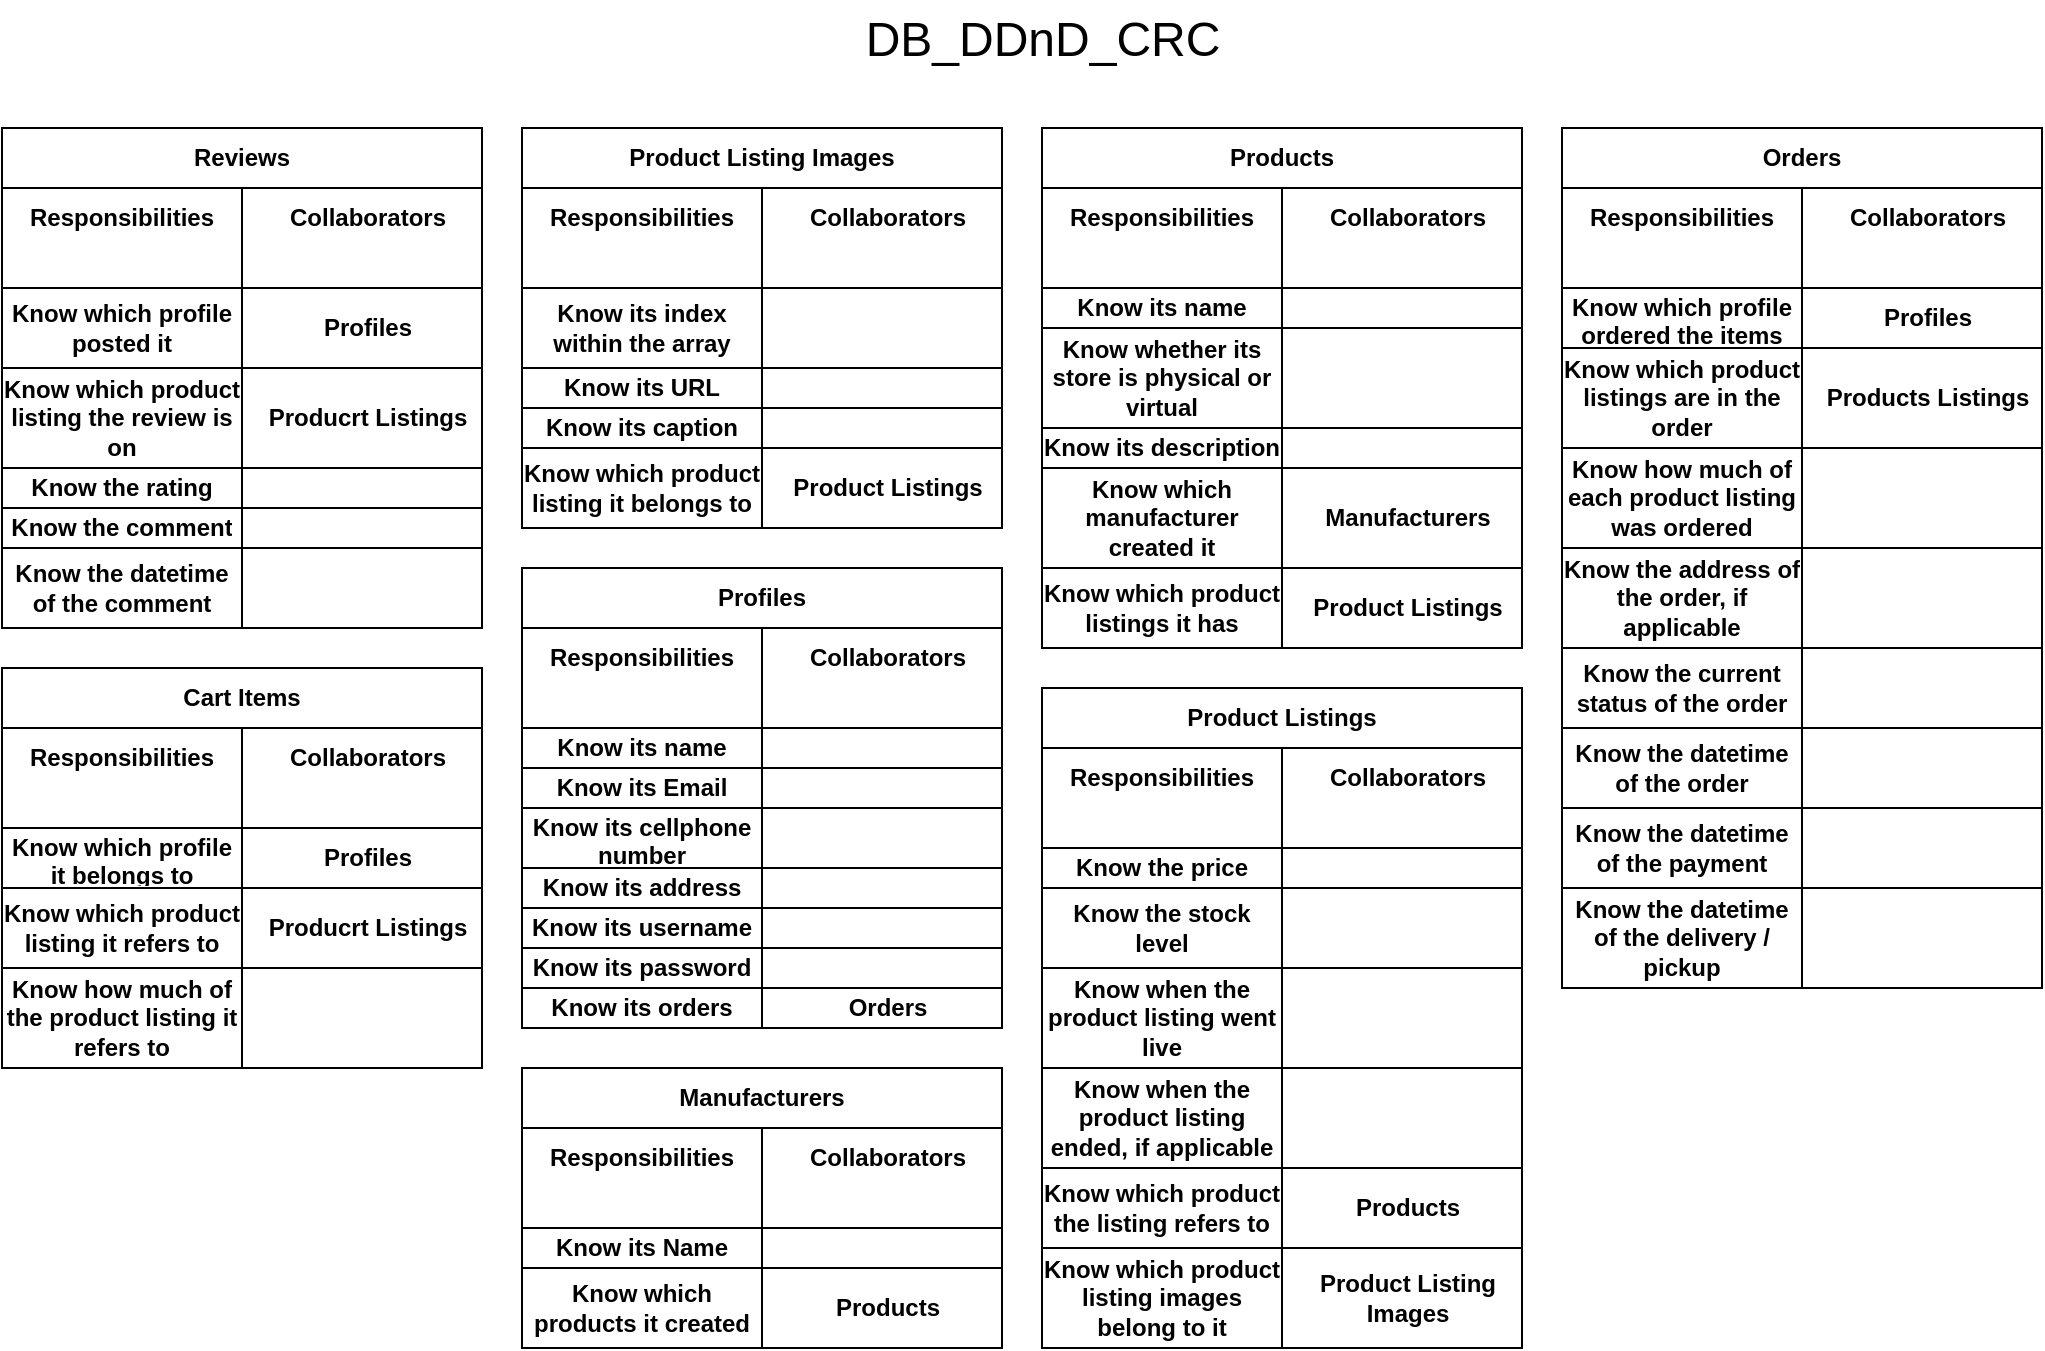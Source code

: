 <mxfile version="24.4.13" type="device">
  <diagram name="Page-1" id="Qia_Zw35nn1ye-xNi_qv">
    <mxGraphModel dx="2876" dy="2363" grid="1" gridSize="10" guides="1" tooltips="1" connect="1" arrows="1" fold="1" page="1" pageScale="1" pageWidth="827" pageHeight="1169" math="0" shadow="0">
      <root>
        <mxCell id="0" />
        <mxCell id="1" parent="0" />
        <mxCell id="6rUkDDzZS40_pFlPbHQq-5" value="Product Listings" style="shape=table;startSize=30;container=1;collapsible=1;childLayout=tableLayout;fixedRows=1;rowLines=0;fontStyle=1;align=center;resizeLast=1;html=1;whiteSpace=wrap;" vertex="1" parent="1">
          <mxGeometry x="460" y="-240" width="240" height="330" as="geometry" />
        </mxCell>
        <mxCell id="6rUkDDzZS40_pFlPbHQq-6" value="" style="shape=tableRow;horizontal=0;startSize=0;swimlaneHead=0;swimlaneBody=0;fillColor=none;collapsible=0;dropTarget=0;points=[[0,0.5],[1,0.5]];portConstraint=eastwest;top=0;left=0;right=0;bottom=0;html=1;" vertex="1" parent="6rUkDDzZS40_pFlPbHQq-5">
          <mxGeometry y="30" width="240" height="30" as="geometry" />
        </mxCell>
        <mxCell id="6rUkDDzZS40_pFlPbHQq-7" value="Responsibilities" style="shape=partialRectangle;connectable=0;fillColor=none;top=0;left=0;bottom=0;right=0;fontStyle=1;overflow=hidden;html=1;whiteSpace=wrap;" vertex="1" parent="6rUkDDzZS40_pFlPbHQq-6">
          <mxGeometry width="120" height="30" as="geometry">
            <mxRectangle width="120" height="30" as="alternateBounds" />
          </mxGeometry>
        </mxCell>
        <mxCell id="6rUkDDzZS40_pFlPbHQq-8" value="Collaborators" style="shape=partialRectangle;connectable=0;fillColor=none;top=0;left=0;bottom=0;right=0;align=center;spacingLeft=6;fontStyle=1;overflow=hidden;html=1;whiteSpace=wrap;" vertex="1" parent="6rUkDDzZS40_pFlPbHQq-6">
          <mxGeometry x="120" width="120" height="30" as="geometry">
            <mxRectangle width="120" height="30" as="alternateBounds" />
          </mxGeometry>
        </mxCell>
        <mxCell id="6rUkDDzZS40_pFlPbHQq-9" value="" style="shape=tableRow;horizontal=0;startSize=0;swimlaneHead=0;swimlaneBody=0;fillColor=none;collapsible=0;dropTarget=0;points=[[0,0.5],[1,0.5]];portConstraint=eastwest;top=0;left=0;right=0;bottom=1;html=1;" vertex="1" parent="6rUkDDzZS40_pFlPbHQq-5">
          <mxGeometry y="60" width="240" height="20" as="geometry" />
        </mxCell>
        <mxCell id="6rUkDDzZS40_pFlPbHQq-10" value="" style="shape=partialRectangle;connectable=0;fillColor=none;top=0;left=0;bottom=0;right=0;fontStyle=1;overflow=hidden;html=1;whiteSpace=wrap;align=center;" vertex="1" parent="6rUkDDzZS40_pFlPbHQq-9">
          <mxGeometry width="120" height="20" as="geometry">
            <mxRectangle width="120" height="20" as="alternateBounds" />
          </mxGeometry>
        </mxCell>
        <mxCell id="6rUkDDzZS40_pFlPbHQq-11" value="" style="shape=partialRectangle;connectable=0;fillColor=none;top=0;left=0;bottom=0;right=0;align=center;spacingLeft=6;fontStyle=5;overflow=hidden;html=1;whiteSpace=wrap;" vertex="1" parent="6rUkDDzZS40_pFlPbHQq-9">
          <mxGeometry x="120" width="120" height="20" as="geometry">
            <mxRectangle width="120" height="20" as="alternateBounds" />
          </mxGeometry>
        </mxCell>
        <mxCell id="6rUkDDzZS40_pFlPbHQq-22" style="shape=tableRow;horizontal=0;startSize=0;swimlaneHead=0;swimlaneBody=0;fillColor=none;collapsible=0;dropTarget=0;points=[[0,0.5],[1,0.5]];portConstraint=eastwest;top=0;left=0;right=0;bottom=1;html=1;" vertex="1" parent="6rUkDDzZS40_pFlPbHQq-5">
          <mxGeometry y="80" width="240" height="20" as="geometry" />
        </mxCell>
        <mxCell id="6rUkDDzZS40_pFlPbHQq-23" value="Know the price" style="shape=partialRectangle;connectable=0;fillColor=none;top=0;left=0;bottom=0;right=0;fontStyle=1;overflow=hidden;html=1;whiteSpace=wrap;align=center;" vertex="1" parent="6rUkDDzZS40_pFlPbHQq-22">
          <mxGeometry width="120" height="20" as="geometry">
            <mxRectangle width="120" height="20" as="alternateBounds" />
          </mxGeometry>
        </mxCell>
        <mxCell id="6rUkDDzZS40_pFlPbHQq-24" style="shape=partialRectangle;connectable=0;fillColor=none;top=0;left=0;bottom=0;right=0;align=center;spacingLeft=6;fontStyle=5;overflow=hidden;html=1;whiteSpace=wrap;" vertex="1" parent="6rUkDDzZS40_pFlPbHQq-22">
          <mxGeometry x="120" width="120" height="20" as="geometry">
            <mxRectangle width="120" height="20" as="alternateBounds" />
          </mxGeometry>
        </mxCell>
        <mxCell id="6rUkDDzZS40_pFlPbHQq-25" style="shape=tableRow;horizontal=0;startSize=0;swimlaneHead=0;swimlaneBody=0;fillColor=none;collapsible=0;dropTarget=0;points=[[0,0.5],[1,0.5]];portConstraint=eastwest;top=0;left=0;right=0;bottom=1;html=1;" vertex="1" parent="6rUkDDzZS40_pFlPbHQq-5">
          <mxGeometry y="100" width="240" height="40" as="geometry" />
        </mxCell>
        <mxCell id="6rUkDDzZS40_pFlPbHQq-26" value="Know the stock level" style="shape=partialRectangle;connectable=0;fillColor=none;top=0;left=0;bottom=0;right=0;fontStyle=1;overflow=hidden;html=1;whiteSpace=wrap;align=center;" vertex="1" parent="6rUkDDzZS40_pFlPbHQq-25">
          <mxGeometry width="120" height="40" as="geometry">
            <mxRectangle width="120" height="40" as="alternateBounds" />
          </mxGeometry>
        </mxCell>
        <mxCell id="6rUkDDzZS40_pFlPbHQq-27" style="shape=partialRectangle;connectable=0;fillColor=none;top=0;left=0;bottom=0;right=0;align=center;spacingLeft=6;fontStyle=5;overflow=hidden;html=1;whiteSpace=wrap;" vertex="1" parent="6rUkDDzZS40_pFlPbHQq-25">
          <mxGeometry x="120" width="120" height="40" as="geometry">
            <mxRectangle width="120" height="40" as="alternateBounds" />
          </mxGeometry>
        </mxCell>
        <mxCell id="6rUkDDzZS40_pFlPbHQq-28" style="shape=tableRow;horizontal=0;startSize=0;swimlaneHead=0;swimlaneBody=0;fillColor=none;collapsible=0;dropTarget=0;points=[[0,0.5],[1,0.5]];portConstraint=eastwest;top=0;left=0;right=0;bottom=1;html=1;" vertex="1" parent="6rUkDDzZS40_pFlPbHQq-5">
          <mxGeometry y="140" width="240" height="50" as="geometry" />
        </mxCell>
        <mxCell id="6rUkDDzZS40_pFlPbHQq-29" value="Know when the product listing went live" style="shape=partialRectangle;connectable=0;fillColor=none;top=0;left=0;bottom=0;right=0;fontStyle=1;overflow=hidden;html=1;whiteSpace=wrap;align=center;" vertex="1" parent="6rUkDDzZS40_pFlPbHQq-28">
          <mxGeometry width="120" height="50" as="geometry">
            <mxRectangle width="120" height="50" as="alternateBounds" />
          </mxGeometry>
        </mxCell>
        <mxCell id="6rUkDDzZS40_pFlPbHQq-30" style="shape=partialRectangle;connectable=0;fillColor=none;top=0;left=0;bottom=0;right=0;align=center;spacingLeft=6;fontStyle=5;overflow=hidden;html=1;whiteSpace=wrap;" vertex="1" parent="6rUkDDzZS40_pFlPbHQq-28">
          <mxGeometry x="120" width="120" height="50" as="geometry">
            <mxRectangle width="120" height="50" as="alternateBounds" />
          </mxGeometry>
        </mxCell>
        <mxCell id="6rUkDDzZS40_pFlPbHQq-31" style="shape=tableRow;horizontal=0;startSize=0;swimlaneHead=0;swimlaneBody=0;fillColor=none;collapsible=0;dropTarget=0;points=[[0,0.5],[1,0.5]];portConstraint=eastwest;top=0;left=0;right=0;bottom=1;html=1;" vertex="1" parent="6rUkDDzZS40_pFlPbHQq-5">
          <mxGeometry y="190" width="240" height="50" as="geometry" />
        </mxCell>
        <mxCell id="6rUkDDzZS40_pFlPbHQq-32" value="Know when the product listing ended, if applicable" style="shape=partialRectangle;connectable=0;fillColor=none;top=0;left=0;bottom=0;right=0;fontStyle=1;overflow=hidden;html=1;whiteSpace=wrap;align=center;" vertex="1" parent="6rUkDDzZS40_pFlPbHQq-31">
          <mxGeometry width="120" height="50" as="geometry">
            <mxRectangle width="120" height="50" as="alternateBounds" />
          </mxGeometry>
        </mxCell>
        <mxCell id="6rUkDDzZS40_pFlPbHQq-33" style="shape=partialRectangle;connectable=0;fillColor=none;top=0;left=0;bottom=0;right=0;align=center;spacingLeft=6;fontStyle=5;overflow=hidden;html=1;whiteSpace=wrap;" vertex="1" parent="6rUkDDzZS40_pFlPbHQq-31">
          <mxGeometry x="120" width="120" height="50" as="geometry">
            <mxRectangle width="120" height="50" as="alternateBounds" />
          </mxGeometry>
        </mxCell>
        <mxCell id="6rUkDDzZS40_pFlPbHQq-34" style="shape=tableRow;horizontal=0;startSize=0;swimlaneHead=0;swimlaneBody=0;fillColor=none;collapsible=0;dropTarget=0;points=[[0,0.5],[1,0.5]];portConstraint=eastwest;top=0;left=0;right=0;bottom=1;html=1;" vertex="1" parent="6rUkDDzZS40_pFlPbHQq-5">
          <mxGeometry y="240" width="240" height="40" as="geometry" />
        </mxCell>
        <mxCell id="6rUkDDzZS40_pFlPbHQq-35" value="Know which product the listing refers to" style="shape=partialRectangle;connectable=0;fillColor=none;top=0;left=0;bottom=0;right=0;fontStyle=1;overflow=hidden;html=1;whiteSpace=wrap;align=center;" vertex="1" parent="6rUkDDzZS40_pFlPbHQq-34">
          <mxGeometry width="120" height="40" as="geometry">
            <mxRectangle width="120" height="40" as="alternateBounds" />
          </mxGeometry>
        </mxCell>
        <mxCell id="6rUkDDzZS40_pFlPbHQq-36" value="Products" style="shape=partialRectangle;connectable=0;fillColor=none;top=0;left=0;bottom=0;right=0;align=center;spacingLeft=6;fontStyle=1;overflow=hidden;html=1;whiteSpace=wrap;" vertex="1" parent="6rUkDDzZS40_pFlPbHQq-34">
          <mxGeometry x="120" width="120" height="40" as="geometry">
            <mxRectangle width="120" height="40" as="alternateBounds" />
          </mxGeometry>
        </mxCell>
        <mxCell id="6rUkDDzZS40_pFlPbHQq-81" style="shape=tableRow;horizontal=0;startSize=0;swimlaneHead=0;swimlaneBody=0;fillColor=none;collapsible=0;dropTarget=0;points=[[0,0.5],[1,0.5]];portConstraint=eastwest;top=0;left=0;right=0;bottom=1;html=1;" vertex="1" parent="6rUkDDzZS40_pFlPbHQq-5">
          <mxGeometry y="280" width="240" height="50" as="geometry" />
        </mxCell>
        <mxCell id="6rUkDDzZS40_pFlPbHQq-82" value="Know which product listing images belong to it" style="shape=partialRectangle;connectable=0;fillColor=none;top=0;left=0;bottom=0;right=0;fontStyle=1;overflow=hidden;html=1;whiteSpace=wrap;align=center;" vertex="1" parent="6rUkDDzZS40_pFlPbHQq-81">
          <mxGeometry width="120" height="50" as="geometry">
            <mxRectangle width="120" height="50" as="alternateBounds" />
          </mxGeometry>
        </mxCell>
        <mxCell id="6rUkDDzZS40_pFlPbHQq-83" value="Product Listing Images" style="shape=partialRectangle;connectable=0;fillColor=none;top=0;left=0;bottom=0;right=0;align=center;spacingLeft=6;fontStyle=1;overflow=hidden;html=1;whiteSpace=wrap;" vertex="1" parent="6rUkDDzZS40_pFlPbHQq-81">
          <mxGeometry x="120" width="120" height="50" as="geometry">
            <mxRectangle width="120" height="50" as="alternateBounds" />
          </mxGeometry>
        </mxCell>
        <mxCell id="6rUkDDzZS40_pFlPbHQq-37" value="Products" style="shape=table;startSize=30;container=1;collapsible=1;childLayout=tableLayout;fixedRows=1;rowLines=0;fontStyle=1;align=center;resizeLast=1;html=1;whiteSpace=wrap;" vertex="1" parent="1">
          <mxGeometry x="460" y="-520" width="240" height="260" as="geometry" />
        </mxCell>
        <mxCell id="6rUkDDzZS40_pFlPbHQq-38" value="" style="shape=tableRow;horizontal=0;startSize=0;swimlaneHead=0;swimlaneBody=0;fillColor=none;collapsible=0;dropTarget=0;points=[[0,0.5],[1,0.5]];portConstraint=eastwest;top=0;left=0;right=0;bottom=0;html=1;" vertex="1" parent="6rUkDDzZS40_pFlPbHQq-37">
          <mxGeometry y="30" width="240" height="30" as="geometry" />
        </mxCell>
        <mxCell id="6rUkDDzZS40_pFlPbHQq-39" value="Responsibilities" style="shape=partialRectangle;connectable=0;fillColor=none;top=0;left=0;bottom=0;right=0;fontStyle=1;overflow=hidden;html=1;whiteSpace=wrap;" vertex="1" parent="6rUkDDzZS40_pFlPbHQq-38">
          <mxGeometry width="120" height="30" as="geometry">
            <mxRectangle width="120" height="30" as="alternateBounds" />
          </mxGeometry>
        </mxCell>
        <mxCell id="6rUkDDzZS40_pFlPbHQq-40" value="Collaborators" style="shape=partialRectangle;connectable=0;fillColor=none;top=0;left=0;bottom=0;right=0;align=center;spacingLeft=6;fontStyle=1;overflow=hidden;html=1;whiteSpace=wrap;" vertex="1" parent="6rUkDDzZS40_pFlPbHQq-38">
          <mxGeometry x="120" width="120" height="30" as="geometry">
            <mxRectangle width="120" height="30" as="alternateBounds" />
          </mxGeometry>
        </mxCell>
        <mxCell id="6rUkDDzZS40_pFlPbHQq-41" value="" style="shape=tableRow;horizontal=0;startSize=0;swimlaneHead=0;swimlaneBody=0;fillColor=none;collapsible=0;dropTarget=0;points=[[0,0.5],[1,0.5]];portConstraint=eastwest;top=0;left=0;right=0;bottom=1;html=1;" vertex="1" parent="6rUkDDzZS40_pFlPbHQq-37">
          <mxGeometry y="60" width="240" height="20" as="geometry" />
        </mxCell>
        <mxCell id="6rUkDDzZS40_pFlPbHQq-42" value="" style="shape=partialRectangle;connectable=0;fillColor=none;top=0;left=0;bottom=0;right=0;fontStyle=1;overflow=hidden;html=1;whiteSpace=wrap;align=center;" vertex="1" parent="6rUkDDzZS40_pFlPbHQq-41">
          <mxGeometry width="120" height="20" as="geometry">
            <mxRectangle width="120" height="20" as="alternateBounds" />
          </mxGeometry>
        </mxCell>
        <mxCell id="6rUkDDzZS40_pFlPbHQq-43" value="" style="shape=partialRectangle;connectable=0;fillColor=none;top=0;left=0;bottom=0;right=0;align=center;spacingLeft=6;fontStyle=5;overflow=hidden;html=1;whiteSpace=wrap;" vertex="1" parent="6rUkDDzZS40_pFlPbHQq-41">
          <mxGeometry x="120" width="120" height="20" as="geometry">
            <mxRectangle width="120" height="20" as="alternateBounds" />
          </mxGeometry>
        </mxCell>
        <mxCell id="6rUkDDzZS40_pFlPbHQq-44" style="shape=tableRow;horizontal=0;startSize=0;swimlaneHead=0;swimlaneBody=0;fillColor=none;collapsible=0;dropTarget=0;points=[[0,0.5],[1,0.5]];portConstraint=eastwest;top=0;left=0;right=0;bottom=1;html=1;" vertex="1" parent="6rUkDDzZS40_pFlPbHQq-37">
          <mxGeometry y="80" width="240" height="20" as="geometry" />
        </mxCell>
        <mxCell id="6rUkDDzZS40_pFlPbHQq-45" value="Know its name" style="shape=partialRectangle;connectable=0;fillColor=none;top=0;left=0;bottom=0;right=0;fontStyle=1;overflow=hidden;html=1;whiteSpace=wrap;align=center;" vertex="1" parent="6rUkDDzZS40_pFlPbHQq-44">
          <mxGeometry width="120" height="20" as="geometry">
            <mxRectangle width="120" height="20" as="alternateBounds" />
          </mxGeometry>
        </mxCell>
        <mxCell id="6rUkDDzZS40_pFlPbHQq-46" style="shape=partialRectangle;connectable=0;fillColor=none;top=0;left=0;bottom=0;right=0;align=center;spacingLeft=6;fontStyle=5;overflow=hidden;html=1;whiteSpace=wrap;" vertex="1" parent="6rUkDDzZS40_pFlPbHQq-44">
          <mxGeometry x="120" width="120" height="20" as="geometry">
            <mxRectangle width="120" height="20" as="alternateBounds" />
          </mxGeometry>
        </mxCell>
        <mxCell id="6rUkDDzZS40_pFlPbHQq-47" style="shape=tableRow;horizontal=0;startSize=0;swimlaneHead=0;swimlaneBody=0;fillColor=none;collapsible=0;dropTarget=0;points=[[0,0.5],[1,0.5]];portConstraint=eastwest;top=0;left=0;right=0;bottom=1;html=1;" vertex="1" parent="6rUkDDzZS40_pFlPbHQq-37">
          <mxGeometry y="100" width="240" height="50" as="geometry" />
        </mxCell>
        <mxCell id="6rUkDDzZS40_pFlPbHQq-48" value="Know whether its store is physical or virtual" style="shape=partialRectangle;connectable=0;fillColor=none;top=0;left=0;bottom=0;right=0;fontStyle=1;overflow=hidden;html=1;whiteSpace=wrap;align=center;" vertex="1" parent="6rUkDDzZS40_pFlPbHQq-47">
          <mxGeometry width="120" height="50" as="geometry">
            <mxRectangle width="120" height="50" as="alternateBounds" />
          </mxGeometry>
        </mxCell>
        <mxCell id="6rUkDDzZS40_pFlPbHQq-49" style="shape=partialRectangle;connectable=0;fillColor=none;top=0;left=0;bottom=0;right=0;align=center;spacingLeft=6;fontStyle=5;overflow=hidden;html=1;whiteSpace=wrap;" vertex="1" parent="6rUkDDzZS40_pFlPbHQq-47">
          <mxGeometry x="120" width="120" height="50" as="geometry">
            <mxRectangle width="120" height="50" as="alternateBounds" />
          </mxGeometry>
        </mxCell>
        <mxCell id="6rUkDDzZS40_pFlPbHQq-50" style="shape=tableRow;horizontal=0;startSize=0;swimlaneHead=0;swimlaneBody=0;fillColor=none;collapsible=0;dropTarget=0;points=[[0,0.5],[1,0.5]];portConstraint=eastwest;top=0;left=0;right=0;bottom=1;html=1;" vertex="1" parent="6rUkDDzZS40_pFlPbHQq-37">
          <mxGeometry y="150" width="240" height="20" as="geometry" />
        </mxCell>
        <mxCell id="6rUkDDzZS40_pFlPbHQq-51" value="Know its description" style="shape=partialRectangle;connectable=0;fillColor=none;top=0;left=0;bottom=0;right=0;fontStyle=1;overflow=hidden;html=1;whiteSpace=wrap;align=center;" vertex="1" parent="6rUkDDzZS40_pFlPbHQq-50">
          <mxGeometry width="120" height="20" as="geometry">
            <mxRectangle width="120" height="20" as="alternateBounds" />
          </mxGeometry>
        </mxCell>
        <mxCell id="6rUkDDzZS40_pFlPbHQq-52" style="shape=partialRectangle;connectable=0;fillColor=none;top=0;left=0;bottom=0;right=0;align=center;spacingLeft=6;fontStyle=5;overflow=hidden;html=1;whiteSpace=wrap;" vertex="1" parent="6rUkDDzZS40_pFlPbHQq-50">
          <mxGeometry x="120" width="120" height="20" as="geometry">
            <mxRectangle width="120" height="20" as="alternateBounds" />
          </mxGeometry>
        </mxCell>
        <mxCell id="6rUkDDzZS40_pFlPbHQq-53" style="shape=tableRow;horizontal=0;startSize=0;swimlaneHead=0;swimlaneBody=0;fillColor=none;collapsible=0;dropTarget=0;points=[[0,0.5],[1,0.5]];portConstraint=eastwest;top=0;left=0;right=0;bottom=1;html=1;" vertex="1" parent="6rUkDDzZS40_pFlPbHQq-37">
          <mxGeometry y="170" width="240" height="50" as="geometry" />
        </mxCell>
        <mxCell id="6rUkDDzZS40_pFlPbHQq-54" value="Know which manufacturer created it" style="shape=partialRectangle;connectable=0;fillColor=none;top=0;left=0;bottom=0;right=0;fontStyle=1;overflow=hidden;html=1;whiteSpace=wrap;align=center;" vertex="1" parent="6rUkDDzZS40_pFlPbHQq-53">
          <mxGeometry width="120" height="50" as="geometry">
            <mxRectangle width="120" height="50" as="alternateBounds" />
          </mxGeometry>
        </mxCell>
        <mxCell id="6rUkDDzZS40_pFlPbHQq-55" value="Manufacturers" style="shape=partialRectangle;connectable=0;fillColor=none;top=0;left=0;bottom=0;right=0;align=center;spacingLeft=6;fontStyle=1;overflow=hidden;html=1;whiteSpace=wrap;" vertex="1" parent="6rUkDDzZS40_pFlPbHQq-53">
          <mxGeometry x="120" width="120" height="50" as="geometry">
            <mxRectangle width="120" height="50" as="alternateBounds" />
          </mxGeometry>
        </mxCell>
        <mxCell id="6rUkDDzZS40_pFlPbHQq-106" style="shape=tableRow;horizontal=0;startSize=0;swimlaneHead=0;swimlaneBody=0;fillColor=none;collapsible=0;dropTarget=0;points=[[0,0.5],[1,0.5]];portConstraint=eastwest;top=0;left=0;right=0;bottom=1;html=1;" vertex="1" parent="6rUkDDzZS40_pFlPbHQq-37">
          <mxGeometry y="220" width="240" height="40" as="geometry" />
        </mxCell>
        <mxCell id="6rUkDDzZS40_pFlPbHQq-107" value="Know which product listings it has" style="shape=partialRectangle;connectable=0;fillColor=none;top=0;left=0;bottom=0;right=0;fontStyle=1;overflow=hidden;html=1;whiteSpace=wrap;align=center;" vertex="1" parent="6rUkDDzZS40_pFlPbHQq-106">
          <mxGeometry width="120" height="40" as="geometry">
            <mxRectangle width="120" height="40" as="alternateBounds" />
          </mxGeometry>
        </mxCell>
        <mxCell id="6rUkDDzZS40_pFlPbHQq-108" value="Product Listings" style="shape=partialRectangle;connectable=0;fillColor=none;top=0;left=0;bottom=0;right=0;align=center;spacingLeft=6;fontStyle=1;overflow=hidden;html=1;whiteSpace=wrap;" vertex="1" parent="6rUkDDzZS40_pFlPbHQq-106">
          <mxGeometry x="120" width="120" height="40" as="geometry">
            <mxRectangle width="120" height="40" as="alternateBounds" />
          </mxGeometry>
        </mxCell>
        <mxCell id="6rUkDDzZS40_pFlPbHQq-59" value="Product Listing Images" style="shape=table;startSize=30;container=1;collapsible=1;childLayout=tableLayout;fixedRows=1;rowLines=0;fontStyle=1;align=center;resizeLast=1;html=1;whiteSpace=wrap;" vertex="1" parent="1">
          <mxGeometry x="200" y="-520" width="240" height="200" as="geometry" />
        </mxCell>
        <mxCell id="6rUkDDzZS40_pFlPbHQq-60" value="" style="shape=tableRow;horizontal=0;startSize=0;swimlaneHead=0;swimlaneBody=0;fillColor=none;collapsible=0;dropTarget=0;points=[[0,0.5],[1,0.5]];portConstraint=eastwest;top=0;left=0;right=0;bottom=0;html=1;" vertex="1" parent="6rUkDDzZS40_pFlPbHQq-59">
          <mxGeometry y="30" width="240" height="30" as="geometry" />
        </mxCell>
        <mxCell id="6rUkDDzZS40_pFlPbHQq-61" value="Responsibilities" style="shape=partialRectangle;connectable=0;fillColor=none;top=0;left=0;bottom=0;right=0;fontStyle=1;overflow=hidden;html=1;whiteSpace=wrap;" vertex="1" parent="6rUkDDzZS40_pFlPbHQq-60">
          <mxGeometry width="120" height="30" as="geometry">
            <mxRectangle width="120" height="30" as="alternateBounds" />
          </mxGeometry>
        </mxCell>
        <mxCell id="6rUkDDzZS40_pFlPbHQq-62" value="Collaborators" style="shape=partialRectangle;connectable=0;fillColor=none;top=0;left=0;bottom=0;right=0;align=center;spacingLeft=6;fontStyle=1;overflow=hidden;html=1;whiteSpace=wrap;" vertex="1" parent="6rUkDDzZS40_pFlPbHQq-60">
          <mxGeometry x="120" width="120" height="30" as="geometry">
            <mxRectangle width="120" height="30" as="alternateBounds" />
          </mxGeometry>
        </mxCell>
        <mxCell id="6rUkDDzZS40_pFlPbHQq-63" value="" style="shape=tableRow;horizontal=0;startSize=0;swimlaneHead=0;swimlaneBody=0;fillColor=none;collapsible=0;dropTarget=0;points=[[0,0.5],[1,0.5]];portConstraint=eastwest;top=0;left=0;right=0;bottom=1;html=1;" vertex="1" parent="6rUkDDzZS40_pFlPbHQq-59">
          <mxGeometry y="60" width="240" height="20" as="geometry" />
        </mxCell>
        <mxCell id="6rUkDDzZS40_pFlPbHQq-64" value="" style="shape=partialRectangle;connectable=0;fillColor=none;top=0;left=0;bottom=0;right=0;fontStyle=1;overflow=hidden;html=1;whiteSpace=wrap;align=center;" vertex="1" parent="6rUkDDzZS40_pFlPbHQq-63">
          <mxGeometry width="120" height="20" as="geometry">
            <mxRectangle width="120" height="20" as="alternateBounds" />
          </mxGeometry>
        </mxCell>
        <mxCell id="6rUkDDzZS40_pFlPbHQq-65" value="" style="shape=partialRectangle;connectable=0;fillColor=none;top=0;left=0;bottom=0;right=0;align=center;spacingLeft=6;fontStyle=5;overflow=hidden;html=1;whiteSpace=wrap;" vertex="1" parent="6rUkDDzZS40_pFlPbHQq-63">
          <mxGeometry x="120" width="120" height="20" as="geometry">
            <mxRectangle width="120" height="20" as="alternateBounds" />
          </mxGeometry>
        </mxCell>
        <mxCell id="6rUkDDzZS40_pFlPbHQq-66" style="shape=tableRow;horizontal=0;startSize=0;swimlaneHead=0;swimlaneBody=0;fillColor=none;collapsible=0;dropTarget=0;points=[[0,0.5],[1,0.5]];portConstraint=eastwest;top=0;left=0;right=0;bottom=1;html=1;" vertex="1" parent="6rUkDDzZS40_pFlPbHQq-59">
          <mxGeometry y="80" width="240" height="40" as="geometry" />
        </mxCell>
        <mxCell id="6rUkDDzZS40_pFlPbHQq-67" value="Know its index within the array" style="shape=partialRectangle;connectable=0;fillColor=none;top=0;left=0;bottom=0;right=0;fontStyle=1;overflow=hidden;html=1;whiteSpace=wrap;align=center;" vertex="1" parent="6rUkDDzZS40_pFlPbHQq-66">
          <mxGeometry width="120" height="40" as="geometry">
            <mxRectangle width="120" height="40" as="alternateBounds" />
          </mxGeometry>
        </mxCell>
        <mxCell id="6rUkDDzZS40_pFlPbHQq-68" style="shape=partialRectangle;connectable=0;fillColor=none;top=0;left=0;bottom=0;right=0;align=center;spacingLeft=6;fontStyle=5;overflow=hidden;html=1;whiteSpace=wrap;" vertex="1" parent="6rUkDDzZS40_pFlPbHQq-66">
          <mxGeometry x="120" width="120" height="40" as="geometry">
            <mxRectangle width="120" height="40" as="alternateBounds" />
          </mxGeometry>
        </mxCell>
        <mxCell id="6rUkDDzZS40_pFlPbHQq-69" style="shape=tableRow;horizontal=0;startSize=0;swimlaneHead=0;swimlaneBody=0;fillColor=none;collapsible=0;dropTarget=0;points=[[0,0.5],[1,0.5]];portConstraint=eastwest;top=0;left=0;right=0;bottom=1;html=1;" vertex="1" parent="6rUkDDzZS40_pFlPbHQq-59">
          <mxGeometry y="120" width="240" height="20" as="geometry" />
        </mxCell>
        <mxCell id="6rUkDDzZS40_pFlPbHQq-70" value="Know its URL" style="shape=partialRectangle;connectable=0;fillColor=none;top=0;left=0;bottom=0;right=0;fontStyle=1;overflow=hidden;html=1;whiteSpace=wrap;align=center;" vertex="1" parent="6rUkDDzZS40_pFlPbHQq-69">
          <mxGeometry width="120" height="20" as="geometry">
            <mxRectangle width="120" height="20" as="alternateBounds" />
          </mxGeometry>
        </mxCell>
        <mxCell id="6rUkDDzZS40_pFlPbHQq-71" style="shape=partialRectangle;connectable=0;fillColor=none;top=0;left=0;bottom=0;right=0;align=center;spacingLeft=6;fontStyle=5;overflow=hidden;html=1;whiteSpace=wrap;" vertex="1" parent="6rUkDDzZS40_pFlPbHQq-69">
          <mxGeometry x="120" width="120" height="20" as="geometry">
            <mxRectangle width="120" height="20" as="alternateBounds" />
          </mxGeometry>
        </mxCell>
        <mxCell id="6rUkDDzZS40_pFlPbHQq-72" style="shape=tableRow;horizontal=0;startSize=0;swimlaneHead=0;swimlaneBody=0;fillColor=none;collapsible=0;dropTarget=0;points=[[0,0.5],[1,0.5]];portConstraint=eastwest;top=0;left=0;right=0;bottom=1;html=1;" vertex="1" parent="6rUkDDzZS40_pFlPbHQq-59">
          <mxGeometry y="140" width="240" height="20" as="geometry" />
        </mxCell>
        <mxCell id="6rUkDDzZS40_pFlPbHQq-73" value="Know its caption" style="shape=partialRectangle;connectable=0;fillColor=none;top=0;left=0;bottom=0;right=0;fontStyle=1;overflow=hidden;html=1;whiteSpace=wrap;align=center;" vertex="1" parent="6rUkDDzZS40_pFlPbHQq-72">
          <mxGeometry width="120" height="20" as="geometry">
            <mxRectangle width="120" height="20" as="alternateBounds" />
          </mxGeometry>
        </mxCell>
        <mxCell id="6rUkDDzZS40_pFlPbHQq-74" style="shape=partialRectangle;connectable=0;fillColor=none;top=0;left=0;bottom=0;right=0;align=center;spacingLeft=6;fontStyle=5;overflow=hidden;html=1;whiteSpace=wrap;" vertex="1" parent="6rUkDDzZS40_pFlPbHQq-72">
          <mxGeometry x="120" width="120" height="20" as="geometry">
            <mxRectangle width="120" height="20" as="alternateBounds" />
          </mxGeometry>
        </mxCell>
        <mxCell id="6rUkDDzZS40_pFlPbHQq-75" style="shape=tableRow;horizontal=0;startSize=0;swimlaneHead=0;swimlaneBody=0;fillColor=none;collapsible=0;dropTarget=0;points=[[0,0.5],[1,0.5]];portConstraint=eastwest;top=0;left=0;right=0;bottom=1;html=1;" vertex="1" parent="6rUkDDzZS40_pFlPbHQq-59">
          <mxGeometry y="160" width="240" height="40" as="geometry" />
        </mxCell>
        <mxCell id="6rUkDDzZS40_pFlPbHQq-76" value="Know which product listing it belongs to" style="shape=partialRectangle;connectable=0;fillColor=none;top=0;left=0;bottom=0;right=0;fontStyle=1;overflow=hidden;html=1;whiteSpace=wrap;align=center;" vertex="1" parent="6rUkDDzZS40_pFlPbHQq-75">
          <mxGeometry width="120" height="40" as="geometry">
            <mxRectangle width="120" height="40" as="alternateBounds" />
          </mxGeometry>
        </mxCell>
        <mxCell id="6rUkDDzZS40_pFlPbHQq-77" value="Product Listings" style="shape=partialRectangle;connectable=0;fillColor=none;top=0;left=0;bottom=0;right=0;align=center;spacingLeft=6;fontStyle=1;overflow=hidden;html=1;whiteSpace=wrap;" vertex="1" parent="6rUkDDzZS40_pFlPbHQq-75">
          <mxGeometry x="120" width="120" height="40" as="geometry">
            <mxRectangle width="120" height="40" as="alternateBounds" />
          </mxGeometry>
        </mxCell>
        <mxCell id="6rUkDDzZS40_pFlPbHQq-84" value="Manufacturers" style="shape=table;startSize=30;container=1;collapsible=1;childLayout=tableLayout;fixedRows=1;rowLines=0;fontStyle=1;align=center;resizeLast=1;html=1;whiteSpace=wrap;" vertex="1" parent="1">
          <mxGeometry x="200" y="-50" width="240" height="140" as="geometry" />
        </mxCell>
        <mxCell id="6rUkDDzZS40_pFlPbHQq-85" value="" style="shape=tableRow;horizontal=0;startSize=0;swimlaneHead=0;swimlaneBody=0;fillColor=none;collapsible=0;dropTarget=0;points=[[0,0.5],[1,0.5]];portConstraint=eastwest;top=0;left=0;right=0;bottom=0;html=1;" vertex="1" parent="6rUkDDzZS40_pFlPbHQq-84">
          <mxGeometry y="30" width="240" height="30" as="geometry" />
        </mxCell>
        <mxCell id="6rUkDDzZS40_pFlPbHQq-86" value="Responsibilities" style="shape=partialRectangle;connectable=0;fillColor=none;top=0;left=0;bottom=0;right=0;fontStyle=1;overflow=hidden;html=1;whiteSpace=wrap;" vertex="1" parent="6rUkDDzZS40_pFlPbHQq-85">
          <mxGeometry width="120" height="30" as="geometry">
            <mxRectangle width="120" height="30" as="alternateBounds" />
          </mxGeometry>
        </mxCell>
        <mxCell id="6rUkDDzZS40_pFlPbHQq-87" value="Collaborators" style="shape=partialRectangle;connectable=0;fillColor=none;top=0;left=0;bottom=0;right=0;align=center;spacingLeft=6;fontStyle=1;overflow=hidden;html=1;whiteSpace=wrap;" vertex="1" parent="6rUkDDzZS40_pFlPbHQq-85">
          <mxGeometry x="120" width="120" height="30" as="geometry">
            <mxRectangle width="120" height="30" as="alternateBounds" />
          </mxGeometry>
        </mxCell>
        <mxCell id="6rUkDDzZS40_pFlPbHQq-88" value="" style="shape=tableRow;horizontal=0;startSize=0;swimlaneHead=0;swimlaneBody=0;fillColor=none;collapsible=0;dropTarget=0;points=[[0,0.5],[1,0.5]];portConstraint=eastwest;top=0;left=0;right=0;bottom=1;html=1;" vertex="1" parent="6rUkDDzZS40_pFlPbHQq-84">
          <mxGeometry y="60" width="240" height="20" as="geometry" />
        </mxCell>
        <mxCell id="6rUkDDzZS40_pFlPbHQq-89" value="" style="shape=partialRectangle;connectable=0;fillColor=none;top=0;left=0;bottom=0;right=0;fontStyle=1;overflow=hidden;html=1;whiteSpace=wrap;align=center;" vertex="1" parent="6rUkDDzZS40_pFlPbHQq-88">
          <mxGeometry width="120" height="20" as="geometry">
            <mxRectangle width="120" height="20" as="alternateBounds" />
          </mxGeometry>
        </mxCell>
        <mxCell id="6rUkDDzZS40_pFlPbHQq-90" value="" style="shape=partialRectangle;connectable=0;fillColor=none;top=0;left=0;bottom=0;right=0;align=center;spacingLeft=6;fontStyle=5;overflow=hidden;html=1;whiteSpace=wrap;" vertex="1" parent="6rUkDDzZS40_pFlPbHQq-88">
          <mxGeometry x="120" width="120" height="20" as="geometry">
            <mxRectangle width="120" height="20" as="alternateBounds" />
          </mxGeometry>
        </mxCell>
        <mxCell id="6rUkDDzZS40_pFlPbHQq-91" style="shape=tableRow;horizontal=0;startSize=0;swimlaneHead=0;swimlaneBody=0;fillColor=none;collapsible=0;dropTarget=0;points=[[0,0.5],[1,0.5]];portConstraint=eastwest;top=0;left=0;right=0;bottom=1;html=1;" vertex="1" parent="6rUkDDzZS40_pFlPbHQq-84">
          <mxGeometry y="80" width="240" height="20" as="geometry" />
        </mxCell>
        <mxCell id="6rUkDDzZS40_pFlPbHQq-92" value="Know its Name" style="shape=partialRectangle;connectable=0;fillColor=none;top=0;left=0;bottom=0;right=0;fontStyle=1;overflow=hidden;html=1;whiteSpace=wrap;align=center;" vertex="1" parent="6rUkDDzZS40_pFlPbHQq-91">
          <mxGeometry width="120" height="20" as="geometry">
            <mxRectangle width="120" height="20" as="alternateBounds" />
          </mxGeometry>
        </mxCell>
        <mxCell id="6rUkDDzZS40_pFlPbHQq-93" style="shape=partialRectangle;connectable=0;fillColor=none;top=0;left=0;bottom=0;right=0;align=center;spacingLeft=6;fontStyle=5;overflow=hidden;html=1;whiteSpace=wrap;" vertex="1" parent="6rUkDDzZS40_pFlPbHQq-91">
          <mxGeometry x="120" width="120" height="20" as="geometry">
            <mxRectangle width="120" height="20" as="alternateBounds" />
          </mxGeometry>
        </mxCell>
        <mxCell id="6rUkDDzZS40_pFlPbHQq-94" style="shape=tableRow;horizontal=0;startSize=0;swimlaneHead=0;swimlaneBody=0;fillColor=none;collapsible=0;dropTarget=0;points=[[0,0.5],[1,0.5]];portConstraint=eastwest;top=0;left=0;right=0;bottom=1;html=1;" vertex="1" parent="6rUkDDzZS40_pFlPbHQq-84">
          <mxGeometry y="100" width="240" height="40" as="geometry" />
        </mxCell>
        <mxCell id="6rUkDDzZS40_pFlPbHQq-95" value="Know which products it created" style="shape=partialRectangle;connectable=0;fillColor=none;top=0;left=0;bottom=0;right=0;fontStyle=1;overflow=hidden;html=1;whiteSpace=wrap;align=center;" vertex="1" parent="6rUkDDzZS40_pFlPbHQq-94">
          <mxGeometry width="120" height="40" as="geometry">
            <mxRectangle width="120" height="40" as="alternateBounds" />
          </mxGeometry>
        </mxCell>
        <mxCell id="6rUkDDzZS40_pFlPbHQq-96" value="Products" style="shape=partialRectangle;connectable=0;fillColor=none;top=0;left=0;bottom=0;right=0;align=center;spacingLeft=6;fontStyle=1;overflow=hidden;html=1;whiteSpace=wrap;" vertex="1" parent="6rUkDDzZS40_pFlPbHQq-94">
          <mxGeometry x="120" width="120" height="40" as="geometry">
            <mxRectangle width="120" height="40" as="alternateBounds" />
          </mxGeometry>
        </mxCell>
        <mxCell id="6rUkDDzZS40_pFlPbHQq-109" value="Orders" style="shape=table;startSize=30;container=1;collapsible=1;childLayout=tableLayout;fixedRows=1;rowLines=0;fontStyle=1;align=center;resizeLast=1;html=1;whiteSpace=wrap;" vertex="1" parent="1">
          <mxGeometry x="720" y="-520" width="240" height="430" as="geometry" />
        </mxCell>
        <mxCell id="6rUkDDzZS40_pFlPbHQq-110" value="" style="shape=tableRow;horizontal=0;startSize=0;swimlaneHead=0;swimlaneBody=0;fillColor=none;collapsible=0;dropTarget=0;points=[[0,0.5],[1,0.5]];portConstraint=eastwest;top=0;left=0;right=0;bottom=0;html=1;" vertex="1" parent="6rUkDDzZS40_pFlPbHQq-109">
          <mxGeometry y="30" width="240" height="30" as="geometry" />
        </mxCell>
        <mxCell id="6rUkDDzZS40_pFlPbHQq-111" value="Responsibilities" style="shape=partialRectangle;connectable=0;fillColor=none;top=0;left=0;bottom=0;right=0;fontStyle=1;overflow=hidden;html=1;whiteSpace=wrap;" vertex="1" parent="6rUkDDzZS40_pFlPbHQq-110">
          <mxGeometry width="120" height="30" as="geometry">
            <mxRectangle width="120" height="30" as="alternateBounds" />
          </mxGeometry>
        </mxCell>
        <mxCell id="6rUkDDzZS40_pFlPbHQq-112" value="Collaborators" style="shape=partialRectangle;connectable=0;fillColor=none;top=0;left=0;bottom=0;right=0;align=center;spacingLeft=6;fontStyle=1;overflow=hidden;html=1;whiteSpace=wrap;" vertex="1" parent="6rUkDDzZS40_pFlPbHQq-110">
          <mxGeometry x="120" width="120" height="30" as="geometry">
            <mxRectangle width="120" height="30" as="alternateBounds" />
          </mxGeometry>
        </mxCell>
        <mxCell id="6rUkDDzZS40_pFlPbHQq-113" value="" style="shape=tableRow;horizontal=0;startSize=0;swimlaneHead=0;swimlaneBody=0;fillColor=none;collapsible=0;dropTarget=0;points=[[0,0.5],[1,0.5]];portConstraint=eastwest;top=0;left=0;right=0;bottom=1;html=1;" vertex="1" parent="6rUkDDzZS40_pFlPbHQq-109">
          <mxGeometry y="60" width="240" height="20" as="geometry" />
        </mxCell>
        <mxCell id="6rUkDDzZS40_pFlPbHQq-114" value="" style="shape=partialRectangle;connectable=0;fillColor=none;top=0;left=0;bottom=0;right=0;fontStyle=1;overflow=hidden;html=1;whiteSpace=wrap;align=center;" vertex="1" parent="6rUkDDzZS40_pFlPbHQq-113">
          <mxGeometry width="120" height="20" as="geometry">
            <mxRectangle width="120" height="20" as="alternateBounds" />
          </mxGeometry>
        </mxCell>
        <mxCell id="6rUkDDzZS40_pFlPbHQq-115" value="" style="shape=partialRectangle;connectable=0;fillColor=none;top=0;left=0;bottom=0;right=0;align=center;spacingLeft=6;fontStyle=5;overflow=hidden;html=1;whiteSpace=wrap;" vertex="1" parent="6rUkDDzZS40_pFlPbHQq-113">
          <mxGeometry x="120" width="120" height="20" as="geometry">
            <mxRectangle width="120" height="20" as="alternateBounds" />
          </mxGeometry>
        </mxCell>
        <mxCell id="6rUkDDzZS40_pFlPbHQq-116" style="shape=tableRow;horizontal=0;startSize=0;swimlaneHead=0;swimlaneBody=0;fillColor=none;collapsible=0;dropTarget=0;points=[[0,0.5],[1,0.5]];portConstraint=eastwest;top=0;left=0;right=0;bottom=1;html=1;" vertex="1" parent="6rUkDDzZS40_pFlPbHQq-109">
          <mxGeometry y="80" width="240" height="30" as="geometry" />
        </mxCell>
        <mxCell id="6rUkDDzZS40_pFlPbHQq-117" value="Know which profile ordered the items" style="shape=partialRectangle;connectable=0;fillColor=none;top=0;left=0;bottom=0;right=0;fontStyle=1;overflow=hidden;html=1;whiteSpace=wrap;align=center;" vertex="1" parent="6rUkDDzZS40_pFlPbHQq-116">
          <mxGeometry width="120" height="30" as="geometry">
            <mxRectangle width="120" height="30" as="alternateBounds" />
          </mxGeometry>
        </mxCell>
        <mxCell id="6rUkDDzZS40_pFlPbHQq-118" value="Profiles" style="shape=partialRectangle;connectable=0;fillColor=none;top=0;left=0;bottom=0;right=0;align=center;spacingLeft=6;fontStyle=1;overflow=hidden;html=1;whiteSpace=wrap;" vertex="1" parent="6rUkDDzZS40_pFlPbHQq-116">
          <mxGeometry x="120" width="120" height="30" as="geometry">
            <mxRectangle width="120" height="30" as="alternateBounds" />
          </mxGeometry>
        </mxCell>
        <mxCell id="6rUkDDzZS40_pFlPbHQq-119" style="shape=tableRow;horizontal=0;startSize=0;swimlaneHead=0;swimlaneBody=0;fillColor=none;collapsible=0;dropTarget=0;points=[[0,0.5],[1,0.5]];portConstraint=eastwest;top=0;left=0;right=0;bottom=1;html=1;" vertex="1" parent="6rUkDDzZS40_pFlPbHQq-109">
          <mxGeometry y="110" width="240" height="50" as="geometry" />
        </mxCell>
        <mxCell id="6rUkDDzZS40_pFlPbHQq-120" value="Know which product listings are in the order" style="shape=partialRectangle;connectable=0;fillColor=none;top=0;left=0;bottom=0;right=0;fontStyle=1;overflow=hidden;html=1;whiteSpace=wrap;align=center;" vertex="1" parent="6rUkDDzZS40_pFlPbHQq-119">
          <mxGeometry width="120" height="50" as="geometry">
            <mxRectangle width="120" height="50" as="alternateBounds" />
          </mxGeometry>
        </mxCell>
        <mxCell id="6rUkDDzZS40_pFlPbHQq-121" value="Products Listings" style="shape=partialRectangle;connectable=0;fillColor=none;top=0;left=0;bottom=0;right=0;align=center;spacingLeft=6;fontStyle=1;overflow=hidden;html=1;whiteSpace=wrap;" vertex="1" parent="6rUkDDzZS40_pFlPbHQq-119">
          <mxGeometry x="120" width="120" height="50" as="geometry">
            <mxRectangle width="120" height="50" as="alternateBounds" />
          </mxGeometry>
        </mxCell>
        <mxCell id="6rUkDDzZS40_pFlPbHQq-137" style="shape=tableRow;horizontal=0;startSize=0;swimlaneHead=0;swimlaneBody=0;fillColor=none;collapsible=0;dropTarget=0;points=[[0,0.5],[1,0.5]];portConstraint=eastwest;top=0;left=0;right=0;bottom=1;html=1;" vertex="1" parent="6rUkDDzZS40_pFlPbHQq-109">
          <mxGeometry y="160" width="240" height="50" as="geometry" />
        </mxCell>
        <mxCell id="6rUkDDzZS40_pFlPbHQq-138" value="Know how much of each product listing was ordered" style="shape=partialRectangle;connectable=0;fillColor=none;top=0;left=0;bottom=0;right=0;fontStyle=1;overflow=hidden;html=1;whiteSpace=wrap;align=center;" vertex="1" parent="6rUkDDzZS40_pFlPbHQq-137">
          <mxGeometry width="120" height="50" as="geometry">
            <mxRectangle width="120" height="50" as="alternateBounds" />
          </mxGeometry>
        </mxCell>
        <mxCell id="6rUkDDzZS40_pFlPbHQq-139" style="shape=partialRectangle;connectable=0;fillColor=none;top=0;left=0;bottom=0;right=0;align=center;spacingLeft=6;fontStyle=1;overflow=hidden;html=1;whiteSpace=wrap;" vertex="1" parent="6rUkDDzZS40_pFlPbHQq-137">
          <mxGeometry x="120" width="120" height="50" as="geometry">
            <mxRectangle width="120" height="50" as="alternateBounds" />
          </mxGeometry>
        </mxCell>
        <mxCell id="6rUkDDzZS40_pFlPbHQq-122" style="shape=tableRow;horizontal=0;startSize=0;swimlaneHead=0;swimlaneBody=0;fillColor=none;collapsible=0;dropTarget=0;points=[[0,0.5],[1,0.5]];portConstraint=eastwest;top=0;left=0;right=0;bottom=1;html=1;" vertex="1" parent="6rUkDDzZS40_pFlPbHQq-109">
          <mxGeometry y="210" width="240" height="50" as="geometry" />
        </mxCell>
        <mxCell id="6rUkDDzZS40_pFlPbHQq-123" value="Know the address of the order, if applicable" style="shape=partialRectangle;connectable=0;fillColor=none;top=0;left=0;bottom=0;right=0;fontStyle=1;overflow=hidden;html=1;whiteSpace=wrap;align=center;" vertex="1" parent="6rUkDDzZS40_pFlPbHQq-122">
          <mxGeometry width="120" height="50" as="geometry">
            <mxRectangle width="120" height="50" as="alternateBounds" />
          </mxGeometry>
        </mxCell>
        <mxCell id="6rUkDDzZS40_pFlPbHQq-124" value="" style="shape=partialRectangle;connectable=0;fillColor=none;top=0;left=0;bottom=0;right=0;align=center;spacingLeft=6;fontStyle=1;overflow=hidden;html=1;whiteSpace=wrap;" vertex="1" parent="6rUkDDzZS40_pFlPbHQq-122">
          <mxGeometry x="120" width="120" height="50" as="geometry">
            <mxRectangle width="120" height="50" as="alternateBounds" />
          </mxGeometry>
        </mxCell>
        <mxCell id="6rUkDDzZS40_pFlPbHQq-125" style="shape=tableRow;horizontal=0;startSize=0;swimlaneHead=0;swimlaneBody=0;fillColor=none;collapsible=0;dropTarget=0;points=[[0,0.5],[1,0.5]];portConstraint=eastwest;top=0;left=0;right=0;bottom=1;html=1;" vertex="1" parent="6rUkDDzZS40_pFlPbHQq-109">
          <mxGeometry y="260" width="240" height="40" as="geometry" />
        </mxCell>
        <mxCell id="6rUkDDzZS40_pFlPbHQq-126" value="Know the current status of the order" style="shape=partialRectangle;connectable=0;fillColor=none;top=0;left=0;bottom=0;right=0;fontStyle=1;overflow=hidden;html=1;whiteSpace=wrap;align=center;" vertex="1" parent="6rUkDDzZS40_pFlPbHQq-125">
          <mxGeometry width="120" height="40" as="geometry">
            <mxRectangle width="120" height="40" as="alternateBounds" />
          </mxGeometry>
        </mxCell>
        <mxCell id="6rUkDDzZS40_pFlPbHQq-127" value="" style="shape=partialRectangle;connectable=0;fillColor=none;top=0;left=0;bottom=0;right=0;align=center;spacingLeft=6;fontStyle=1;overflow=hidden;html=1;whiteSpace=wrap;" vertex="1" parent="6rUkDDzZS40_pFlPbHQq-125">
          <mxGeometry x="120" width="120" height="40" as="geometry">
            <mxRectangle width="120" height="40" as="alternateBounds" />
          </mxGeometry>
        </mxCell>
        <mxCell id="6rUkDDzZS40_pFlPbHQq-128" style="shape=tableRow;horizontal=0;startSize=0;swimlaneHead=0;swimlaneBody=0;fillColor=none;collapsible=0;dropTarget=0;points=[[0,0.5],[1,0.5]];portConstraint=eastwest;top=0;left=0;right=0;bottom=1;html=1;" vertex="1" parent="6rUkDDzZS40_pFlPbHQq-109">
          <mxGeometry y="300" width="240" height="40" as="geometry" />
        </mxCell>
        <mxCell id="6rUkDDzZS40_pFlPbHQq-129" value="Know the datetime of the order" style="shape=partialRectangle;connectable=0;fillColor=none;top=0;left=0;bottom=0;right=0;fontStyle=1;overflow=hidden;html=1;whiteSpace=wrap;align=center;" vertex="1" parent="6rUkDDzZS40_pFlPbHQq-128">
          <mxGeometry width="120" height="40" as="geometry">
            <mxRectangle width="120" height="40" as="alternateBounds" />
          </mxGeometry>
        </mxCell>
        <mxCell id="6rUkDDzZS40_pFlPbHQq-130" value="" style="shape=partialRectangle;connectable=0;fillColor=none;top=0;left=0;bottom=0;right=0;align=center;spacingLeft=6;fontStyle=1;overflow=hidden;html=1;whiteSpace=wrap;" vertex="1" parent="6rUkDDzZS40_pFlPbHQq-128">
          <mxGeometry x="120" width="120" height="40" as="geometry">
            <mxRectangle width="120" height="40" as="alternateBounds" />
          </mxGeometry>
        </mxCell>
        <mxCell id="6rUkDDzZS40_pFlPbHQq-131" style="shape=tableRow;horizontal=0;startSize=0;swimlaneHead=0;swimlaneBody=0;fillColor=none;collapsible=0;dropTarget=0;points=[[0,0.5],[1,0.5]];portConstraint=eastwest;top=0;left=0;right=0;bottom=1;html=1;" vertex="1" parent="6rUkDDzZS40_pFlPbHQq-109">
          <mxGeometry y="340" width="240" height="40" as="geometry" />
        </mxCell>
        <mxCell id="6rUkDDzZS40_pFlPbHQq-132" value="Know the datetime of the payment" style="shape=partialRectangle;connectable=0;fillColor=none;top=0;left=0;bottom=0;right=0;fontStyle=1;overflow=hidden;html=1;whiteSpace=wrap;align=center;" vertex="1" parent="6rUkDDzZS40_pFlPbHQq-131">
          <mxGeometry width="120" height="40" as="geometry">
            <mxRectangle width="120" height="40" as="alternateBounds" />
          </mxGeometry>
        </mxCell>
        <mxCell id="6rUkDDzZS40_pFlPbHQq-133" style="shape=partialRectangle;connectable=0;fillColor=none;top=0;left=0;bottom=0;right=0;align=center;spacingLeft=6;fontStyle=1;overflow=hidden;html=1;whiteSpace=wrap;" vertex="1" parent="6rUkDDzZS40_pFlPbHQq-131">
          <mxGeometry x="120" width="120" height="40" as="geometry">
            <mxRectangle width="120" height="40" as="alternateBounds" />
          </mxGeometry>
        </mxCell>
        <mxCell id="6rUkDDzZS40_pFlPbHQq-134" style="shape=tableRow;horizontal=0;startSize=0;swimlaneHead=0;swimlaneBody=0;fillColor=none;collapsible=0;dropTarget=0;points=[[0,0.5],[1,0.5]];portConstraint=eastwest;top=0;left=0;right=0;bottom=1;html=1;" vertex="1" parent="6rUkDDzZS40_pFlPbHQq-109">
          <mxGeometry y="380" width="240" height="50" as="geometry" />
        </mxCell>
        <mxCell id="6rUkDDzZS40_pFlPbHQq-135" value="Know the datetime of the delivery / pickup" style="shape=partialRectangle;connectable=0;fillColor=none;top=0;left=0;bottom=0;right=0;fontStyle=1;overflow=hidden;html=1;whiteSpace=wrap;align=center;" vertex="1" parent="6rUkDDzZS40_pFlPbHQq-134">
          <mxGeometry width="120" height="50" as="geometry">
            <mxRectangle width="120" height="50" as="alternateBounds" />
          </mxGeometry>
        </mxCell>
        <mxCell id="6rUkDDzZS40_pFlPbHQq-136" style="shape=partialRectangle;connectable=0;fillColor=none;top=0;left=0;bottom=0;right=0;align=center;spacingLeft=6;fontStyle=1;overflow=hidden;html=1;whiteSpace=wrap;" vertex="1" parent="6rUkDDzZS40_pFlPbHQq-134">
          <mxGeometry x="120" width="120" height="50" as="geometry">
            <mxRectangle width="120" height="50" as="alternateBounds" />
          </mxGeometry>
        </mxCell>
        <mxCell id="6rUkDDzZS40_pFlPbHQq-140" value="Profiles" style="shape=table;startSize=30;container=1;collapsible=1;childLayout=tableLayout;fixedRows=1;rowLines=0;fontStyle=1;align=center;resizeLast=1;html=1;whiteSpace=wrap;" vertex="1" parent="1">
          <mxGeometry x="200" y="-300" width="240" height="230" as="geometry" />
        </mxCell>
        <mxCell id="6rUkDDzZS40_pFlPbHQq-141" value="" style="shape=tableRow;horizontal=0;startSize=0;swimlaneHead=0;swimlaneBody=0;fillColor=none;collapsible=0;dropTarget=0;points=[[0,0.5],[1,0.5]];portConstraint=eastwest;top=0;left=0;right=0;bottom=0;html=1;" vertex="1" parent="6rUkDDzZS40_pFlPbHQq-140">
          <mxGeometry y="30" width="240" height="30" as="geometry" />
        </mxCell>
        <mxCell id="6rUkDDzZS40_pFlPbHQq-142" value="Responsibilities" style="shape=partialRectangle;connectable=0;fillColor=none;top=0;left=0;bottom=0;right=0;fontStyle=1;overflow=hidden;html=1;whiteSpace=wrap;" vertex="1" parent="6rUkDDzZS40_pFlPbHQq-141">
          <mxGeometry width="120" height="30" as="geometry">
            <mxRectangle width="120" height="30" as="alternateBounds" />
          </mxGeometry>
        </mxCell>
        <mxCell id="6rUkDDzZS40_pFlPbHQq-143" value="Collaborators" style="shape=partialRectangle;connectable=0;fillColor=none;top=0;left=0;bottom=0;right=0;align=center;spacingLeft=6;fontStyle=1;overflow=hidden;html=1;whiteSpace=wrap;" vertex="1" parent="6rUkDDzZS40_pFlPbHQq-141">
          <mxGeometry x="120" width="120" height="30" as="geometry">
            <mxRectangle width="120" height="30" as="alternateBounds" />
          </mxGeometry>
        </mxCell>
        <mxCell id="6rUkDDzZS40_pFlPbHQq-144" value="" style="shape=tableRow;horizontal=0;startSize=0;swimlaneHead=0;swimlaneBody=0;fillColor=none;collapsible=0;dropTarget=0;points=[[0,0.5],[1,0.5]];portConstraint=eastwest;top=0;left=0;right=0;bottom=1;html=1;" vertex="1" parent="6rUkDDzZS40_pFlPbHQq-140">
          <mxGeometry y="60" width="240" height="20" as="geometry" />
        </mxCell>
        <mxCell id="6rUkDDzZS40_pFlPbHQq-145" value="" style="shape=partialRectangle;connectable=0;fillColor=none;top=0;left=0;bottom=0;right=0;fontStyle=1;overflow=hidden;html=1;whiteSpace=wrap;align=center;" vertex="1" parent="6rUkDDzZS40_pFlPbHQq-144">
          <mxGeometry width="120" height="20" as="geometry">
            <mxRectangle width="120" height="20" as="alternateBounds" />
          </mxGeometry>
        </mxCell>
        <mxCell id="6rUkDDzZS40_pFlPbHQq-146" value="" style="shape=partialRectangle;connectable=0;fillColor=none;top=0;left=0;bottom=0;right=0;align=center;spacingLeft=6;fontStyle=5;overflow=hidden;html=1;whiteSpace=wrap;" vertex="1" parent="6rUkDDzZS40_pFlPbHQq-144">
          <mxGeometry x="120" width="120" height="20" as="geometry">
            <mxRectangle width="120" height="20" as="alternateBounds" />
          </mxGeometry>
        </mxCell>
        <mxCell id="6rUkDDzZS40_pFlPbHQq-147" style="shape=tableRow;horizontal=0;startSize=0;swimlaneHead=0;swimlaneBody=0;fillColor=none;collapsible=0;dropTarget=0;points=[[0,0.5],[1,0.5]];portConstraint=eastwest;top=0;left=0;right=0;bottom=1;html=1;" vertex="1" parent="6rUkDDzZS40_pFlPbHQq-140">
          <mxGeometry y="80" width="240" height="20" as="geometry" />
        </mxCell>
        <mxCell id="6rUkDDzZS40_pFlPbHQq-148" value="Know its name" style="shape=partialRectangle;connectable=0;fillColor=none;top=0;left=0;bottom=0;right=0;fontStyle=1;overflow=hidden;html=1;whiteSpace=wrap;align=center;" vertex="1" parent="6rUkDDzZS40_pFlPbHQq-147">
          <mxGeometry width="120" height="20" as="geometry">
            <mxRectangle width="120" height="20" as="alternateBounds" />
          </mxGeometry>
        </mxCell>
        <mxCell id="6rUkDDzZS40_pFlPbHQq-149" value="" style="shape=partialRectangle;connectable=0;fillColor=none;top=0;left=0;bottom=0;right=0;align=center;spacingLeft=6;fontStyle=1;overflow=hidden;html=1;whiteSpace=wrap;" vertex="1" parent="6rUkDDzZS40_pFlPbHQq-147">
          <mxGeometry x="120" width="120" height="20" as="geometry">
            <mxRectangle width="120" height="20" as="alternateBounds" />
          </mxGeometry>
        </mxCell>
        <mxCell id="6rUkDDzZS40_pFlPbHQq-150" style="shape=tableRow;horizontal=0;startSize=0;swimlaneHead=0;swimlaneBody=0;fillColor=none;collapsible=0;dropTarget=0;points=[[0,0.5],[1,0.5]];portConstraint=eastwest;top=0;left=0;right=0;bottom=1;html=1;" vertex="1" parent="6rUkDDzZS40_pFlPbHQq-140">
          <mxGeometry y="100" width="240" height="20" as="geometry" />
        </mxCell>
        <mxCell id="6rUkDDzZS40_pFlPbHQq-151" value="Know its Email" style="shape=partialRectangle;connectable=0;fillColor=none;top=0;left=0;bottom=0;right=0;fontStyle=1;overflow=hidden;html=1;whiteSpace=wrap;align=center;" vertex="1" parent="6rUkDDzZS40_pFlPbHQq-150">
          <mxGeometry width="120" height="20" as="geometry">
            <mxRectangle width="120" height="20" as="alternateBounds" />
          </mxGeometry>
        </mxCell>
        <mxCell id="6rUkDDzZS40_pFlPbHQq-152" value="" style="shape=partialRectangle;connectable=0;fillColor=none;top=0;left=0;bottom=0;right=0;align=center;spacingLeft=6;fontStyle=1;overflow=hidden;html=1;whiteSpace=wrap;" vertex="1" parent="6rUkDDzZS40_pFlPbHQq-150">
          <mxGeometry x="120" width="120" height="20" as="geometry">
            <mxRectangle width="120" height="20" as="alternateBounds" />
          </mxGeometry>
        </mxCell>
        <mxCell id="6rUkDDzZS40_pFlPbHQq-153" style="shape=tableRow;horizontal=0;startSize=0;swimlaneHead=0;swimlaneBody=0;fillColor=none;collapsible=0;dropTarget=0;points=[[0,0.5],[1,0.5]];portConstraint=eastwest;top=0;left=0;right=0;bottom=1;html=1;" vertex="1" parent="6rUkDDzZS40_pFlPbHQq-140">
          <mxGeometry y="120" width="240" height="30" as="geometry" />
        </mxCell>
        <mxCell id="6rUkDDzZS40_pFlPbHQq-154" value="Know its cellphone number" style="shape=partialRectangle;connectable=0;fillColor=none;top=0;left=0;bottom=0;right=0;fontStyle=1;overflow=hidden;html=1;whiteSpace=wrap;align=center;" vertex="1" parent="6rUkDDzZS40_pFlPbHQq-153">
          <mxGeometry width="120" height="30" as="geometry">
            <mxRectangle width="120" height="30" as="alternateBounds" />
          </mxGeometry>
        </mxCell>
        <mxCell id="6rUkDDzZS40_pFlPbHQq-155" style="shape=partialRectangle;connectable=0;fillColor=none;top=0;left=0;bottom=0;right=0;align=center;spacingLeft=6;fontStyle=1;overflow=hidden;html=1;whiteSpace=wrap;" vertex="1" parent="6rUkDDzZS40_pFlPbHQq-153">
          <mxGeometry x="120" width="120" height="30" as="geometry">
            <mxRectangle width="120" height="30" as="alternateBounds" />
          </mxGeometry>
        </mxCell>
        <mxCell id="6rUkDDzZS40_pFlPbHQq-156" style="shape=tableRow;horizontal=0;startSize=0;swimlaneHead=0;swimlaneBody=0;fillColor=none;collapsible=0;dropTarget=0;points=[[0,0.5],[1,0.5]];portConstraint=eastwest;top=0;left=0;right=0;bottom=1;html=1;" vertex="1" parent="6rUkDDzZS40_pFlPbHQq-140">
          <mxGeometry y="150" width="240" height="20" as="geometry" />
        </mxCell>
        <mxCell id="6rUkDDzZS40_pFlPbHQq-157" value="Know its address" style="shape=partialRectangle;connectable=0;fillColor=none;top=0;left=0;bottom=0;right=0;fontStyle=1;overflow=hidden;html=1;whiteSpace=wrap;align=center;" vertex="1" parent="6rUkDDzZS40_pFlPbHQq-156">
          <mxGeometry width="120" height="20" as="geometry">
            <mxRectangle width="120" height="20" as="alternateBounds" />
          </mxGeometry>
        </mxCell>
        <mxCell id="6rUkDDzZS40_pFlPbHQq-158" value="" style="shape=partialRectangle;connectable=0;fillColor=none;top=0;left=0;bottom=0;right=0;align=center;spacingLeft=6;fontStyle=1;overflow=hidden;html=1;whiteSpace=wrap;" vertex="1" parent="6rUkDDzZS40_pFlPbHQq-156">
          <mxGeometry x="120" width="120" height="20" as="geometry">
            <mxRectangle width="120" height="20" as="alternateBounds" />
          </mxGeometry>
        </mxCell>
        <mxCell id="6rUkDDzZS40_pFlPbHQq-159" style="shape=tableRow;horizontal=0;startSize=0;swimlaneHead=0;swimlaneBody=0;fillColor=none;collapsible=0;dropTarget=0;points=[[0,0.5],[1,0.5]];portConstraint=eastwest;top=0;left=0;right=0;bottom=1;html=1;" vertex="1" parent="6rUkDDzZS40_pFlPbHQq-140">
          <mxGeometry y="170" width="240" height="20" as="geometry" />
        </mxCell>
        <mxCell id="6rUkDDzZS40_pFlPbHQq-160" value="Know its username" style="shape=partialRectangle;connectable=0;fillColor=none;top=0;left=0;bottom=0;right=0;fontStyle=1;overflow=hidden;html=1;whiteSpace=wrap;align=center;" vertex="1" parent="6rUkDDzZS40_pFlPbHQq-159">
          <mxGeometry width="120" height="20" as="geometry">
            <mxRectangle width="120" height="20" as="alternateBounds" />
          </mxGeometry>
        </mxCell>
        <mxCell id="6rUkDDzZS40_pFlPbHQq-161" value="" style="shape=partialRectangle;connectable=0;fillColor=none;top=0;left=0;bottom=0;right=0;align=center;spacingLeft=6;fontStyle=1;overflow=hidden;html=1;whiteSpace=wrap;" vertex="1" parent="6rUkDDzZS40_pFlPbHQq-159">
          <mxGeometry x="120" width="120" height="20" as="geometry">
            <mxRectangle width="120" height="20" as="alternateBounds" />
          </mxGeometry>
        </mxCell>
        <mxCell id="6rUkDDzZS40_pFlPbHQq-162" style="shape=tableRow;horizontal=0;startSize=0;swimlaneHead=0;swimlaneBody=0;fillColor=none;collapsible=0;dropTarget=0;points=[[0,0.5],[1,0.5]];portConstraint=eastwest;top=0;left=0;right=0;bottom=1;html=1;" vertex="1" parent="6rUkDDzZS40_pFlPbHQq-140">
          <mxGeometry y="190" width="240" height="20" as="geometry" />
        </mxCell>
        <mxCell id="6rUkDDzZS40_pFlPbHQq-163" value="Know its password" style="shape=partialRectangle;connectable=0;fillColor=none;top=0;left=0;bottom=0;right=0;fontStyle=1;overflow=hidden;html=1;whiteSpace=wrap;align=center;" vertex="1" parent="6rUkDDzZS40_pFlPbHQq-162">
          <mxGeometry width="120" height="20" as="geometry">
            <mxRectangle width="120" height="20" as="alternateBounds" />
          </mxGeometry>
        </mxCell>
        <mxCell id="6rUkDDzZS40_pFlPbHQq-164" value="" style="shape=partialRectangle;connectable=0;fillColor=none;top=0;left=0;bottom=0;right=0;align=center;spacingLeft=6;fontStyle=1;overflow=hidden;html=1;whiteSpace=wrap;" vertex="1" parent="6rUkDDzZS40_pFlPbHQq-162">
          <mxGeometry x="120" width="120" height="20" as="geometry">
            <mxRectangle width="120" height="20" as="alternateBounds" />
          </mxGeometry>
        </mxCell>
        <mxCell id="6rUkDDzZS40_pFlPbHQq-171" style="shape=tableRow;horizontal=0;startSize=0;swimlaneHead=0;swimlaneBody=0;fillColor=none;collapsible=0;dropTarget=0;points=[[0,0.5],[1,0.5]];portConstraint=eastwest;top=0;left=0;right=0;bottom=1;html=1;" vertex="1" parent="6rUkDDzZS40_pFlPbHQq-140">
          <mxGeometry y="210" width="240" height="20" as="geometry" />
        </mxCell>
        <mxCell id="6rUkDDzZS40_pFlPbHQq-172" value="Know its orders" style="shape=partialRectangle;connectable=0;fillColor=none;top=0;left=0;bottom=0;right=0;fontStyle=1;overflow=hidden;html=1;whiteSpace=wrap;align=center;" vertex="1" parent="6rUkDDzZS40_pFlPbHQq-171">
          <mxGeometry width="120" height="20" as="geometry">
            <mxRectangle width="120" height="20" as="alternateBounds" />
          </mxGeometry>
        </mxCell>
        <mxCell id="6rUkDDzZS40_pFlPbHQq-173" value="Orders" style="shape=partialRectangle;connectable=0;fillColor=none;top=0;left=0;bottom=0;right=0;align=center;spacingLeft=6;fontStyle=1;overflow=hidden;html=1;whiteSpace=wrap;" vertex="1" parent="6rUkDDzZS40_pFlPbHQq-171">
          <mxGeometry x="120" width="120" height="20" as="geometry">
            <mxRectangle width="120" height="20" as="alternateBounds" />
          </mxGeometry>
        </mxCell>
        <mxCell id="6rUkDDzZS40_pFlPbHQq-174" value="Cart Items" style="shape=table;startSize=30;container=1;collapsible=1;childLayout=tableLayout;fixedRows=1;rowLines=0;fontStyle=1;align=center;resizeLast=1;html=1;whiteSpace=wrap;" vertex="1" parent="1">
          <mxGeometry x="-60" y="-250" width="240" height="200" as="geometry" />
        </mxCell>
        <mxCell id="6rUkDDzZS40_pFlPbHQq-175" value="" style="shape=tableRow;horizontal=0;startSize=0;swimlaneHead=0;swimlaneBody=0;fillColor=none;collapsible=0;dropTarget=0;points=[[0,0.5],[1,0.5]];portConstraint=eastwest;top=0;left=0;right=0;bottom=0;html=1;" vertex="1" parent="6rUkDDzZS40_pFlPbHQq-174">
          <mxGeometry y="30" width="240" height="30" as="geometry" />
        </mxCell>
        <mxCell id="6rUkDDzZS40_pFlPbHQq-176" value="Responsibilities" style="shape=partialRectangle;connectable=0;fillColor=none;top=0;left=0;bottom=0;right=0;fontStyle=1;overflow=hidden;html=1;whiteSpace=wrap;" vertex="1" parent="6rUkDDzZS40_pFlPbHQq-175">
          <mxGeometry width="120" height="30" as="geometry">
            <mxRectangle width="120" height="30" as="alternateBounds" />
          </mxGeometry>
        </mxCell>
        <mxCell id="6rUkDDzZS40_pFlPbHQq-177" value="Collaborators" style="shape=partialRectangle;connectable=0;fillColor=none;top=0;left=0;bottom=0;right=0;align=center;spacingLeft=6;fontStyle=1;overflow=hidden;html=1;whiteSpace=wrap;" vertex="1" parent="6rUkDDzZS40_pFlPbHQq-175">
          <mxGeometry x="120" width="120" height="30" as="geometry">
            <mxRectangle width="120" height="30" as="alternateBounds" />
          </mxGeometry>
        </mxCell>
        <mxCell id="6rUkDDzZS40_pFlPbHQq-178" value="" style="shape=tableRow;horizontal=0;startSize=0;swimlaneHead=0;swimlaneBody=0;fillColor=none;collapsible=0;dropTarget=0;points=[[0,0.5],[1,0.5]];portConstraint=eastwest;top=0;left=0;right=0;bottom=1;html=1;" vertex="1" parent="6rUkDDzZS40_pFlPbHQq-174">
          <mxGeometry y="60" width="240" height="20" as="geometry" />
        </mxCell>
        <mxCell id="6rUkDDzZS40_pFlPbHQq-179" value="" style="shape=partialRectangle;connectable=0;fillColor=none;top=0;left=0;bottom=0;right=0;fontStyle=1;overflow=hidden;html=1;whiteSpace=wrap;align=center;" vertex="1" parent="6rUkDDzZS40_pFlPbHQq-178">
          <mxGeometry width="120" height="20" as="geometry">
            <mxRectangle width="120" height="20" as="alternateBounds" />
          </mxGeometry>
        </mxCell>
        <mxCell id="6rUkDDzZS40_pFlPbHQq-180" value="" style="shape=partialRectangle;connectable=0;fillColor=none;top=0;left=0;bottom=0;right=0;align=center;spacingLeft=6;fontStyle=5;overflow=hidden;html=1;whiteSpace=wrap;" vertex="1" parent="6rUkDDzZS40_pFlPbHQq-178">
          <mxGeometry x="120" width="120" height="20" as="geometry">
            <mxRectangle width="120" height="20" as="alternateBounds" />
          </mxGeometry>
        </mxCell>
        <mxCell id="6rUkDDzZS40_pFlPbHQq-181" style="shape=tableRow;horizontal=0;startSize=0;swimlaneHead=0;swimlaneBody=0;fillColor=none;collapsible=0;dropTarget=0;points=[[0,0.5],[1,0.5]];portConstraint=eastwest;top=0;left=0;right=0;bottom=1;html=1;" vertex="1" parent="6rUkDDzZS40_pFlPbHQq-174">
          <mxGeometry y="80" width="240" height="30" as="geometry" />
        </mxCell>
        <mxCell id="6rUkDDzZS40_pFlPbHQq-182" value="Know which profile it belongs to" style="shape=partialRectangle;connectable=0;fillColor=none;top=0;left=0;bottom=0;right=0;fontStyle=1;overflow=hidden;html=1;whiteSpace=wrap;align=center;" vertex="1" parent="6rUkDDzZS40_pFlPbHQq-181">
          <mxGeometry width="120" height="30" as="geometry">
            <mxRectangle width="120" height="30" as="alternateBounds" />
          </mxGeometry>
        </mxCell>
        <mxCell id="6rUkDDzZS40_pFlPbHQq-183" value="Profiles" style="shape=partialRectangle;connectable=0;fillColor=none;top=0;left=0;bottom=0;right=0;align=center;spacingLeft=6;fontStyle=1;overflow=hidden;html=1;whiteSpace=wrap;" vertex="1" parent="6rUkDDzZS40_pFlPbHQq-181">
          <mxGeometry x="120" width="120" height="30" as="geometry">
            <mxRectangle width="120" height="30" as="alternateBounds" />
          </mxGeometry>
        </mxCell>
        <mxCell id="6rUkDDzZS40_pFlPbHQq-184" style="shape=tableRow;horizontal=0;startSize=0;swimlaneHead=0;swimlaneBody=0;fillColor=none;collapsible=0;dropTarget=0;points=[[0,0.5],[1,0.5]];portConstraint=eastwest;top=0;left=0;right=0;bottom=1;html=1;" vertex="1" parent="6rUkDDzZS40_pFlPbHQq-174">
          <mxGeometry y="110" width="240" height="40" as="geometry" />
        </mxCell>
        <mxCell id="6rUkDDzZS40_pFlPbHQq-185" value="Know which product listing it refers to" style="shape=partialRectangle;connectable=0;fillColor=none;top=0;left=0;bottom=0;right=0;fontStyle=1;overflow=hidden;html=1;whiteSpace=wrap;align=center;" vertex="1" parent="6rUkDDzZS40_pFlPbHQq-184">
          <mxGeometry width="120" height="40" as="geometry">
            <mxRectangle width="120" height="40" as="alternateBounds" />
          </mxGeometry>
        </mxCell>
        <mxCell id="6rUkDDzZS40_pFlPbHQq-186" value="Producrt Listings" style="shape=partialRectangle;connectable=0;fillColor=none;top=0;left=0;bottom=0;right=0;align=center;spacingLeft=6;fontStyle=1;overflow=hidden;html=1;whiteSpace=wrap;" vertex="1" parent="6rUkDDzZS40_pFlPbHQq-184">
          <mxGeometry x="120" width="120" height="40" as="geometry">
            <mxRectangle width="120" height="40" as="alternateBounds" />
          </mxGeometry>
        </mxCell>
        <mxCell id="6rUkDDzZS40_pFlPbHQq-187" style="shape=tableRow;horizontal=0;startSize=0;swimlaneHead=0;swimlaneBody=0;fillColor=none;collapsible=0;dropTarget=0;points=[[0,0.5],[1,0.5]];portConstraint=eastwest;top=0;left=0;right=0;bottom=1;html=1;" vertex="1" parent="6rUkDDzZS40_pFlPbHQq-174">
          <mxGeometry y="150" width="240" height="50" as="geometry" />
        </mxCell>
        <mxCell id="6rUkDDzZS40_pFlPbHQq-188" value="Know how much of the product listing it refers to" style="shape=partialRectangle;connectable=0;fillColor=none;top=0;left=0;bottom=0;right=0;fontStyle=1;overflow=hidden;html=1;whiteSpace=wrap;align=center;" vertex="1" parent="6rUkDDzZS40_pFlPbHQq-187">
          <mxGeometry width="120" height="50" as="geometry">
            <mxRectangle width="120" height="50" as="alternateBounds" />
          </mxGeometry>
        </mxCell>
        <mxCell id="6rUkDDzZS40_pFlPbHQq-189" style="shape=partialRectangle;connectable=0;fillColor=none;top=0;left=0;bottom=0;right=0;align=center;spacingLeft=6;fontStyle=5;overflow=hidden;html=1;whiteSpace=wrap;" vertex="1" parent="6rUkDDzZS40_pFlPbHQq-187">
          <mxGeometry x="120" width="120" height="50" as="geometry">
            <mxRectangle width="120" height="50" as="alternateBounds" />
          </mxGeometry>
        </mxCell>
        <mxCell id="6rUkDDzZS40_pFlPbHQq-197" value="Reviews" style="shape=table;startSize=30;container=1;collapsible=1;childLayout=tableLayout;fixedRows=1;rowLines=0;fontStyle=1;align=center;resizeLast=1;html=1;whiteSpace=wrap;" vertex="1" parent="1">
          <mxGeometry x="-60" y="-520" width="240" height="250" as="geometry" />
        </mxCell>
        <mxCell id="6rUkDDzZS40_pFlPbHQq-198" value="" style="shape=tableRow;horizontal=0;startSize=0;swimlaneHead=0;swimlaneBody=0;fillColor=none;collapsible=0;dropTarget=0;points=[[0,0.5],[1,0.5]];portConstraint=eastwest;top=0;left=0;right=0;bottom=0;html=1;" vertex="1" parent="6rUkDDzZS40_pFlPbHQq-197">
          <mxGeometry y="30" width="240" height="30" as="geometry" />
        </mxCell>
        <mxCell id="6rUkDDzZS40_pFlPbHQq-199" value="Responsibilities" style="shape=partialRectangle;connectable=0;fillColor=none;top=0;left=0;bottom=0;right=0;fontStyle=1;overflow=hidden;html=1;whiteSpace=wrap;" vertex="1" parent="6rUkDDzZS40_pFlPbHQq-198">
          <mxGeometry width="120" height="30" as="geometry">
            <mxRectangle width="120" height="30" as="alternateBounds" />
          </mxGeometry>
        </mxCell>
        <mxCell id="6rUkDDzZS40_pFlPbHQq-200" value="Collaborators" style="shape=partialRectangle;connectable=0;fillColor=none;top=0;left=0;bottom=0;right=0;align=center;spacingLeft=6;fontStyle=1;overflow=hidden;html=1;whiteSpace=wrap;" vertex="1" parent="6rUkDDzZS40_pFlPbHQq-198">
          <mxGeometry x="120" width="120" height="30" as="geometry">
            <mxRectangle width="120" height="30" as="alternateBounds" />
          </mxGeometry>
        </mxCell>
        <mxCell id="6rUkDDzZS40_pFlPbHQq-201" value="" style="shape=tableRow;horizontal=0;startSize=0;swimlaneHead=0;swimlaneBody=0;fillColor=none;collapsible=0;dropTarget=0;points=[[0,0.5],[1,0.5]];portConstraint=eastwest;top=0;left=0;right=0;bottom=1;html=1;" vertex="1" parent="6rUkDDzZS40_pFlPbHQq-197">
          <mxGeometry y="60" width="240" height="20" as="geometry" />
        </mxCell>
        <mxCell id="6rUkDDzZS40_pFlPbHQq-202" value="" style="shape=partialRectangle;connectable=0;fillColor=none;top=0;left=0;bottom=0;right=0;fontStyle=1;overflow=hidden;html=1;whiteSpace=wrap;align=center;" vertex="1" parent="6rUkDDzZS40_pFlPbHQq-201">
          <mxGeometry width="120" height="20" as="geometry">
            <mxRectangle width="120" height="20" as="alternateBounds" />
          </mxGeometry>
        </mxCell>
        <mxCell id="6rUkDDzZS40_pFlPbHQq-203" value="" style="shape=partialRectangle;connectable=0;fillColor=none;top=0;left=0;bottom=0;right=0;align=center;spacingLeft=6;fontStyle=5;overflow=hidden;html=1;whiteSpace=wrap;" vertex="1" parent="6rUkDDzZS40_pFlPbHQq-201">
          <mxGeometry x="120" width="120" height="20" as="geometry">
            <mxRectangle width="120" height="20" as="alternateBounds" />
          </mxGeometry>
        </mxCell>
        <mxCell id="6rUkDDzZS40_pFlPbHQq-204" style="shape=tableRow;horizontal=0;startSize=0;swimlaneHead=0;swimlaneBody=0;fillColor=none;collapsible=0;dropTarget=0;points=[[0,0.5],[1,0.5]];portConstraint=eastwest;top=0;left=0;right=0;bottom=1;html=1;" vertex="1" parent="6rUkDDzZS40_pFlPbHQq-197">
          <mxGeometry y="80" width="240" height="40" as="geometry" />
        </mxCell>
        <mxCell id="6rUkDDzZS40_pFlPbHQq-205" value="Know which profile posted it" style="shape=partialRectangle;connectable=0;fillColor=none;top=0;left=0;bottom=0;right=0;fontStyle=1;overflow=hidden;html=1;whiteSpace=wrap;align=center;" vertex="1" parent="6rUkDDzZS40_pFlPbHQq-204">
          <mxGeometry width="120" height="40" as="geometry">
            <mxRectangle width="120" height="40" as="alternateBounds" />
          </mxGeometry>
        </mxCell>
        <mxCell id="6rUkDDzZS40_pFlPbHQq-206" value="Profiles" style="shape=partialRectangle;connectable=0;fillColor=none;top=0;left=0;bottom=0;right=0;align=center;spacingLeft=6;fontStyle=1;overflow=hidden;html=1;whiteSpace=wrap;" vertex="1" parent="6rUkDDzZS40_pFlPbHQq-204">
          <mxGeometry x="120" width="120" height="40" as="geometry">
            <mxRectangle width="120" height="40" as="alternateBounds" />
          </mxGeometry>
        </mxCell>
        <mxCell id="6rUkDDzZS40_pFlPbHQq-207" style="shape=tableRow;horizontal=0;startSize=0;swimlaneHead=0;swimlaneBody=0;fillColor=none;collapsible=0;dropTarget=0;points=[[0,0.5],[1,0.5]];portConstraint=eastwest;top=0;left=0;right=0;bottom=1;html=1;" vertex="1" parent="6rUkDDzZS40_pFlPbHQq-197">
          <mxGeometry y="120" width="240" height="50" as="geometry" />
        </mxCell>
        <mxCell id="6rUkDDzZS40_pFlPbHQq-208" value="Know which product listing the review is on" style="shape=partialRectangle;connectable=0;fillColor=none;top=0;left=0;bottom=0;right=0;fontStyle=1;overflow=hidden;html=1;whiteSpace=wrap;align=center;" vertex="1" parent="6rUkDDzZS40_pFlPbHQq-207">
          <mxGeometry width="120" height="50" as="geometry">
            <mxRectangle width="120" height="50" as="alternateBounds" />
          </mxGeometry>
        </mxCell>
        <mxCell id="6rUkDDzZS40_pFlPbHQq-209" value="Producrt Listings" style="shape=partialRectangle;connectable=0;fillColor=none;top=0;left=0;bottom=0;right=0;align=center;spacingLeft=6;fontStyle=1;overflow=hidden;html=1;whiteSpace=wrap;" vertex="1" parent="6rUkDDzZS40_pFlPbHQq-207">
          <mxGeometry x="120" width="120" height="50" as="geometry">
            <mxRectangle width="120" height="50" as="alternateBounds" />
          </mxGeometry>
        </mxCell>
        <mxCell id="6rUkDDzZS40_pFlPbHQq-210" style="shape=tableRow;horizontal=0;startSize=0;swimlaneHead=0;swimlaneBody=0;fillColor=none;collapsible=0;dropTarget=0;points=[[0,0.5],[1,0.5]];portConstraint=eastwest;top=0;left=0;right=0;bottom=1;html=1;" vertex="1" parent="6rUkDDzZS40_pFlPbHQq-197">
          <mxGeometry y="170" width="240" height="20" as="geometry" />
        </mxCell>
        <mxCell id="6rUkDDzZS40_pFlPbHQq-211" value="Know the rating" style="shape=partialRectangle;connectable=0;fillColor=none;top=0;left=0;bottom=0;right=0;fontStyle=1;overflow=hidden;html=1;whiteSpace=wrap;align=center;" vertex="1" parent="6rUkDDzZS40_pFlPbHQq-210">
          <mxGeometry width="120" height="20" as="geometry">
            <mxRectangle width="120" height="20" as="alternateBounds" />
          </mxGeometry>
        </mxCell>
        <mxCell id="6rUkDDzZS40_pFlPbHQq-212" style="shape=partialRectangle;connectable=0;fillColor=none;top=0;left=0;bottom=0;right=0;align=center;spacingLeft=6;fontStyle=5;overflow=hidden;html=1;whiteSpace=wrap;" vertex="1" parent="6rUkDDzZS40_pFlPbHQq-210">
          <mxGeometry x="120" width="120" height="20" as="geometry">
            <mxRectangle width="120" height="20" as="alternateBounds" />
          </mxGeometry>
        </mxCell>
        <mxCell id="6rUkDDzZS40_pFlPbHQq-216" style="shape=tableRow;horizontal=0;startSize=0;swimlaneHead=0;swimlaneBody=0;fillColor=none;collapsible=0;dropTarget=0;points=[[0,0.5],[1,0.5]];portConstraint=eastwest;top=0;left=0;right=0;bottom=1;html=1;" vertex="1" parent="6rUkDDzZS40_pFlPbHQq-197">
          <mxGeometry y="190" width="240" height="20" as="geometry" />
        </mxCell>
        <mxCell id="6rUkDDzZS40_pFlPbHQq-217" value="Know the comment" style="shape=partialRectangle;connectable=0;fillColor=none;top=0;left=0;bottom=0;right=0;fontStyle=1;overflow=hidden;html=1;whiteSpace=wrap;align=center;" vertex="1" parent="6rUkDDzZS40_pFlPbHQq-216">
          <mxGeometry width="120" height="20" as="geometry">
            <mxRectangle width="120" height="20" as="alternateBounds" />
          </mxGeometry>
        </mxCell>
        <mxCell id="6rUkDDzZS40_pFlPbHQq-218" style="shape=partialRectangle;connectable=0;fillColor=none;top=0;left=0;bottom=0;right=0;align=center;spacingLeft=6;fontStyle=5;overflow=hidden;html=1;whiteSpace=wrap;" vertex="1" parent="6rUkDDzZS40_pFlPbHQq-216">
          <mxGeometry x="120" width="120" height="20" as="geometry">
            <mxRectangle width="120" height="20" as="alternateBounds" />
          </mxGeometry>
        </mxCell>
        <mxCell id="6rUkDDzZS40_pFlPbHQq-213" style="shape=tableRow;horizontal=0;startSize=0;swimlaneHead=0;swimlaneBody=0;fillColor=none;collapsible=0;dropTarget=0;points=[[0,0.5],[1,0.5]];portConstraint=eastwest;top=0;left=0;right=0;bottom=1;html=1;" vertex="1" parent="6rUkDDzZS40_pFlPbHQq-197">
          <mxGeometry y="210" width="240" height="40" as="geometry" />
        </mxCell>
        <mxCell id="6rUkDDzZS40_pFlPbHQq-214" value="Know the datetime of the comment" style="shape=partialRectangle;connectable=0;fillColor=none;top=0;left=0;bottom=0;right=0;fontStyle=1;overflow=hidden;html=1;whiteSpace=wrap;align=center;" vertex="1" parent="6rUkDDzZS40_pFlPbHQq-213">
          <mxGeometry width="120" height="40" as="geometry">
            <mxRectangle width="120" height="40" as="alternateBounds" />
          </mxGeometry>
        </mxCell>
        <mxCell id="6rUkDDzZS40_pFlPbHQq-215" style="shape=partialRectangle;connectable=0;fillColor=none;top=0;left=0;bottom=0;right=0;align=center;spacingLeft=6;fontStyle=5;overflow=hidden;html=1;whiteSpace=wrap;" vertex="1" parent="6rUkDDzZS40_pFlPbHQq-213">
          <mxGeometry x="120" width="120" height="40" as="geometry">
            <mxRectangle width="120" height="40" as="alternateBounds" />
          </mxGeometry>
        </mxCell>
        <mxCell id="6rUkDDzZS40_pFlPbHQq-219" value="&lt;font style=&quot;font-size: 24px;&quot;&gt;DB_DDnD_CRC&lt;/font&gt;" style="text;html=1;align=center;verticalAlign=middle;resizable=0;points=[];autosize=1;strokeColor=none;fillColor=none;" vertex="1" parent="1">
          <mxGeometry x="360" y="-584" width="200" height="40" as="geometry" />
        </mxCell>
      </root>
    </mxGraphModel>
  </diagram>
</mxfile>
